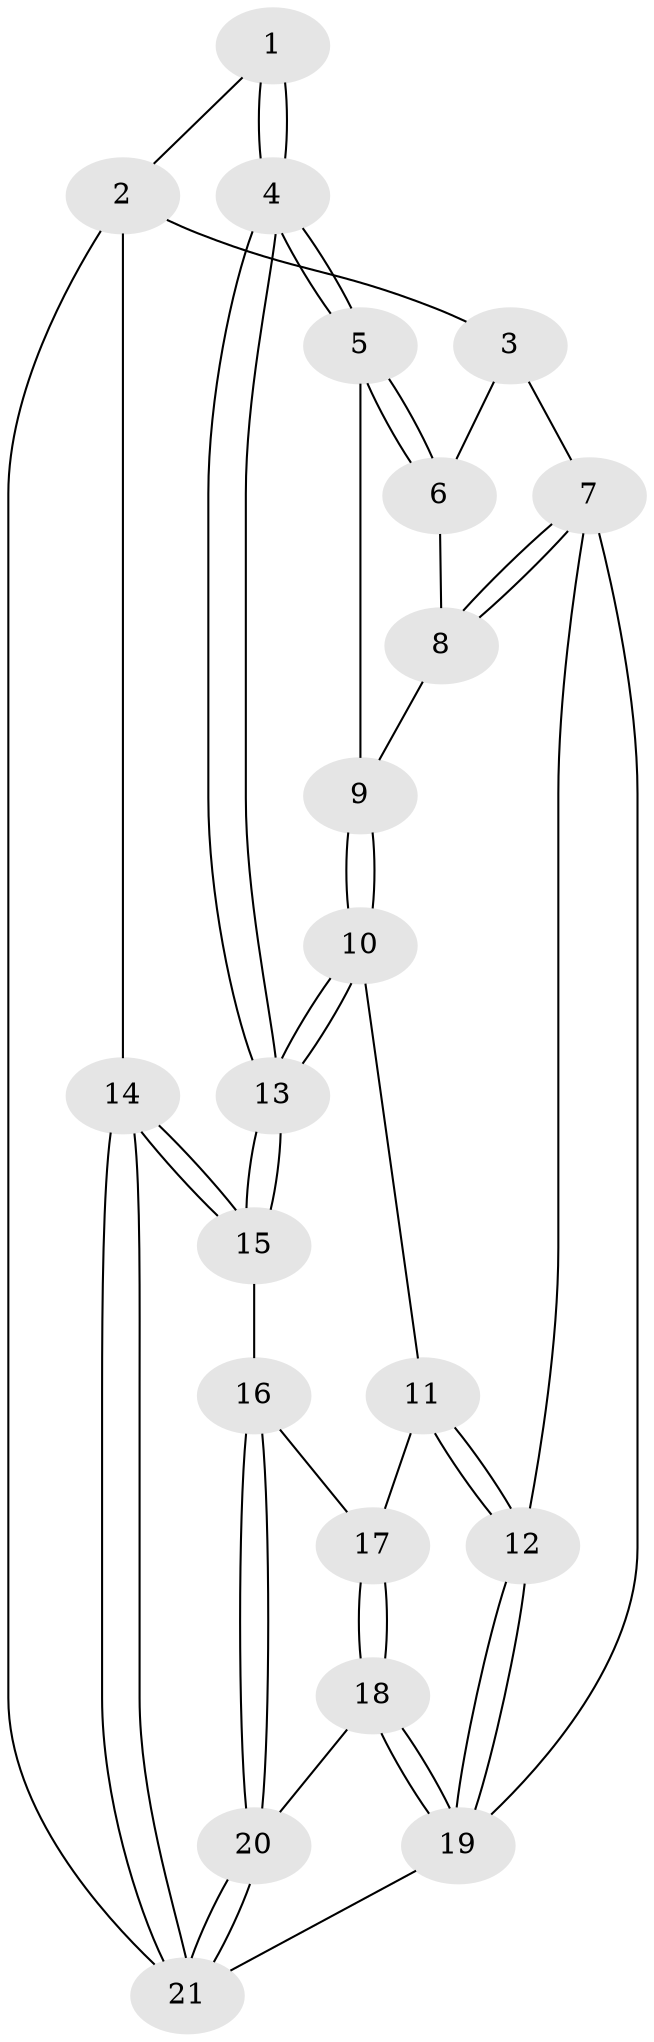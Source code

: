 // Generated by graph-tools (version 1.1) at 2025/46/02/15/25 05:46:28]
// undirected, 21 vertices, 49 edges
graph export_dot {
graph [start="1"]
  node [color=gray90,style=filled];
  1 [pos="+0.775441152186203+0.19341957628661083"];
  2 [pos="+0.9858578846603896+0.341029558983465"];
  3 [pos="+0.5793806548341033+0"];
  4 [pos="+0.5170033180058572+0.47288860884159856"];
  5 [pos="+0.4463849880005085+0.3088775920548244"];
  6 [pos="+0.4178232151986464+0.043965318583593226"];
  7 [pos="+0+0"];
  8 [pos="+0+0"];
  9 [pos="+0.11913585145666536+0.3891317575120984"];
  10 [pos="+0.10912873947064568+0.5119613423420187"];
  11 [pos="+0+0.6508843807196474"];
  12 [pos="+0+0.6757379359038111"];
  13 [pos="+0.5448365296622519+0.5593085992923134"];
  14 [pos="+0.7587649282093826+0.7709111444703061"];
  15 [pos="+0.6109372044798722+0.6658296417156173"];
  16 [pos="+0.2169196721013748+0.7660260188253087"];
  17 [pos="+0.1927010691999943+0.7659627689846318"];
  18 [pos="+0+1"];
  19 [pos="+0+1"];
  20 [pos="+0.2819801466667458+1"];
  21 [pos="+0.8729466385262008+1"];
  1 -- 2;
  1 -- 4;
  1 -- 4;
  2 -- 3;
  2 -- 14;
  2 -- 21;
  3 -- 6;
  3 -- 7;
  4 -- 5;
  4 -- 5;
  4 -- 13;
  4 -- 13;
  5 -- 6;
  5 -- 6;
  5 -- 9;
  6 -- 8;
  7 -- 8;
  7 -- 8;
  7 -- 12;
  7 -- 19;
  8 -- 9;
  9 -- 10;
  9 -- 10;
  10 -- 11;
  10 -- 13;
  10 -- 13;
  11 -- 12;
  11 -- 12;
  11 -- 17;
  12 -- 19;
  12 -- 19;
  13 -- 15;
  13 -- 15;
  14 -- 15;
  14 -- 15;
  14 -- 21;
  14 -- 21;
  15 -- 16;
  16 -- 17;
  16 -- 20;
  16 -- 20;
  17 -- 18;
  17 -- 18;
  18 -- 19;
  18 -- 19;
  18 -- 20;
  19 -- 21;
  20 -- 21;
  20 -- 21;
}
